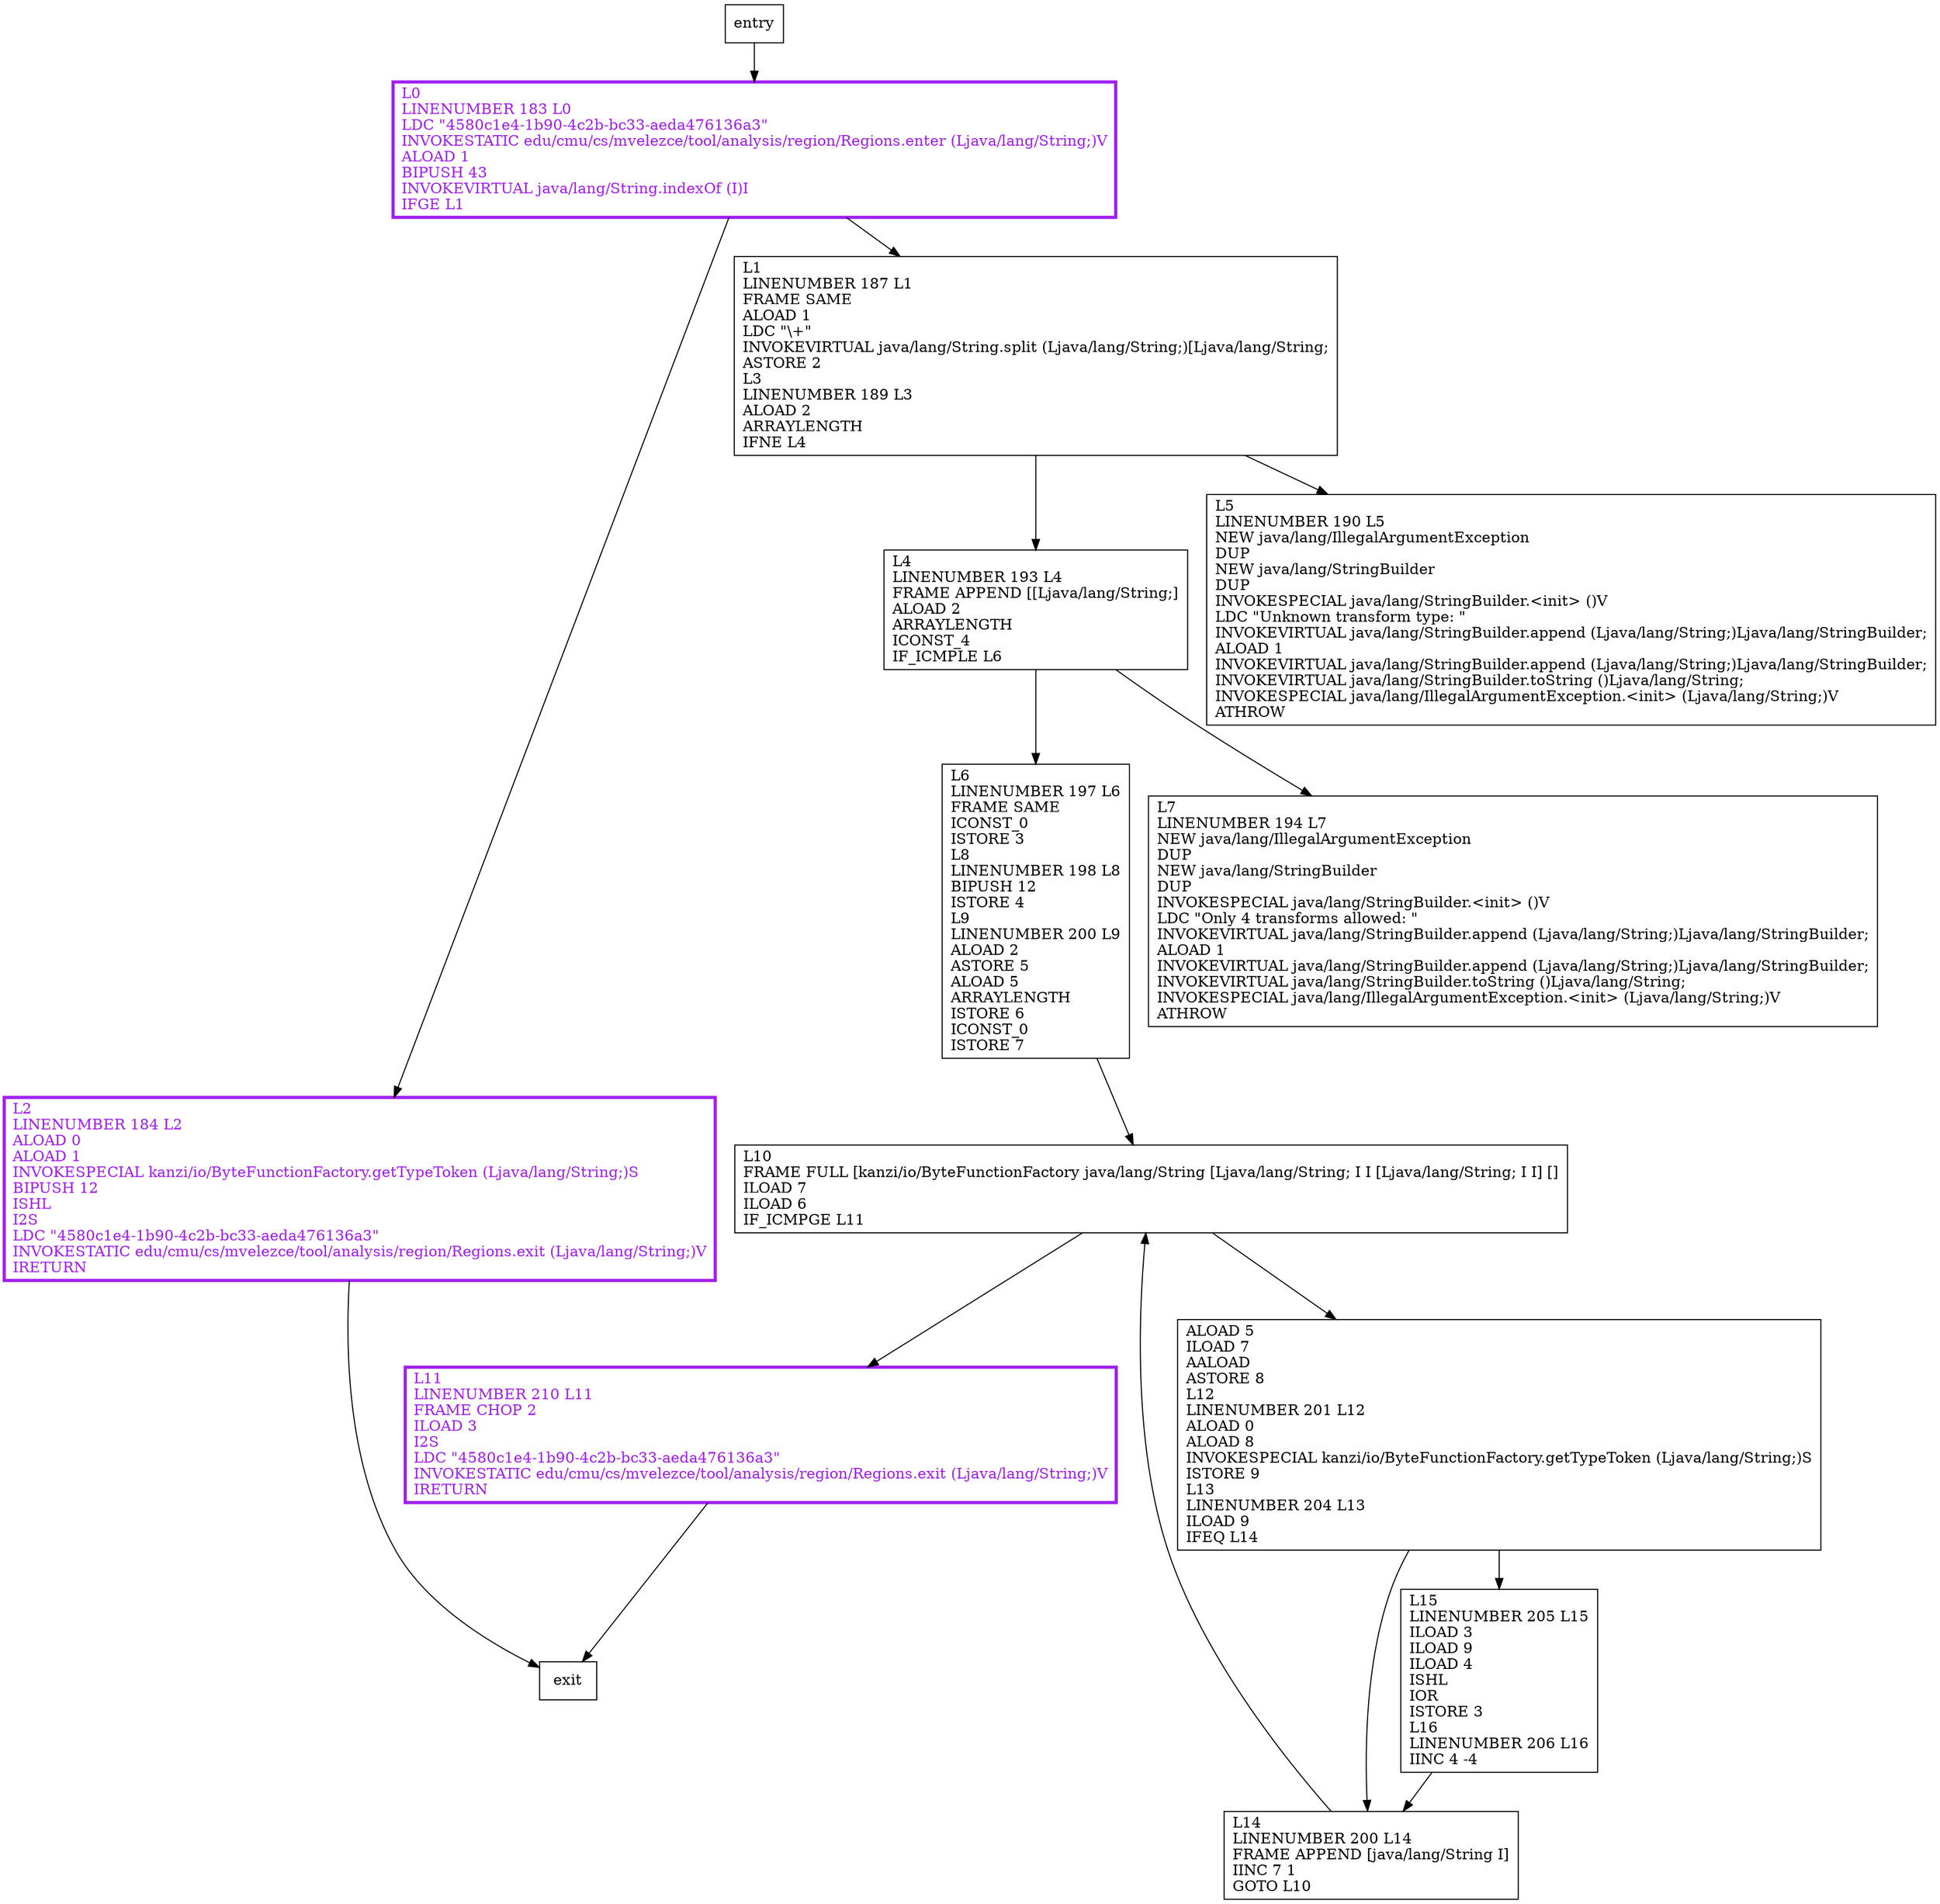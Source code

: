 digraph getType {
node [shape=record];
1415351989 [label="L4\lLINENUMBER 193 L4\lFRAME APPEND [[Ljava/lang/String;]\lALOAD 2\lARRAYLENGTH\lICONST_4\lIF_ICMPLE L6\l"];
1558889277 [label="L2\lLINENUMBER 184 L2\lALOAD 0\lALOAD 1\lINVOKESPECIAL kanzi/io/ByteFunctionFactory.getTypeToken (Ljava/lang/String;)S\lBIPUSH 12\lISHL\lI2S\lLDC \"4580c1e4-1b90-4c2b-bc33-aeda476136a3\"\lINVOKESTATIC edu/cmu/cs/mvelezce/tool/analysis/region/Regions.exit (Ljava/lang/String;)V\lIRETURN\l"];
523466662 [label="ALOAD 5\lILOAD 7\lAALOAD\lASTORE 8\lL12\lLINENUMBER 201 L12\lALOAD 0\lALOAD 8\lINVOKESPECIAL kanzi/io/ByteFunctionFactory.getTypeToken (Ljava/lang/String;)S\lISTORE 9\lL13\lLINENUMBER 204 L13\lILOAD 9\lIFEQ L14\l"];
329562380 [label="L6\lLINENUMBER 197 L6\lFRAME SAME\lICONST_0\lISTORE 3\lL8\lLINENUMBER 198 L8\lBIPUSH 12\lISTORE 4\lL9\lLINENUMBER 200 L9\lALOAD 2\lASTORE 5\lALOAD 5\lARRAYLENGTH\lISTORE 6\lICONST_0\lISTORE 7\l"];
703185301 [label="L14\lLINENUMBER 200 L14\lFRAME APPEND [java/lang/String I]\lIINC 7 1\lGOTO L10\l"];
1937201378 [label="L0\lLINENUMBER 183 L0\lLDC \"4580c1e4-1b90-4c2b-bc33-aeda476136a3\"\lINVOKESTATIC edu/cmu/cs/mvelezce/tool/analysis/region/Regions.enter (Ljava/lang/String;)V\lALOAD 1\lBIPUSH 43\lINVOKEVIRTUAL java/lang/String.indexOf (I)I\lIFGE L1\l"];
1366126375 [label="L10\lFRAME FULL [kanzi/io/ByteFunctionFactory java/lang/String [Ljava/lang/String; I I [Ljava/lang/String; I I] []\lILOAD 7\lILOAD 6\lIF_ICMPGE L11\l"];
755265893 [label="L1\lLINENUMBER 187 L1\lFRAME SAME\lALOAD 1\lLDC \"\\+\"\lINVOKEVIRTUAL java/lang/String.split (Ljava/lang/String;)[Ljava/lang/String;\lASTORE 2\lL3\lLINENUMBER 189 L3\lALOAD 2\lARRAYLENGTH\lIFNE L4\l"];
692355014 [label="L11\lLINENUMBER 210 L11\lFRAME CHOP 2\lILOAD 3\lI2S\lLDC \"4580c1e4-1b90-4c2b-bc33-aeda476136a3\"\lINVOKESTATIC edu/cmu/cs/mvelezce/tool/analysis/region/Regions.exit (Ljava/lang/String;)V\lIRETURN\l"];
488995988 [label="L5\lLINENUMBER 190 L5\lNEW java/lang/IllegalArgumentException\lDUP\lNEW java/lang/StringBuilder\lDUP\lINVOKESPECIAL java/lang/StringBuilder.\<init\> ()V\lLDC \"Unknown transform type: \"\lINVOKEVIRTUAL java/lang/StringBuilder.append (Ljava/lang/String;)Ljava/lang/StringBuilder;\lALOAD 1\lINVOKEVIRTUAL java/lang/StringBuilder.append (Ljava/lang/String;)Ljava/lang/StringBuilder;\lINVOKEVIRTUAL java/lang/StringBuilder.toString ()Ljava/lang/String;\lINVOKESPECIAL java/lang/IllegalArgumentException.\<init\> (Ljava/lang/String;)V\lATHROW\l"];
1532858821 [label="L15\lLINENUMBER 205 L15\lILOAD 3\lILOAD 9\lILOAD 4\lISHL\lIOR\lISTORE 3\lL16\lLINENUMBER 206 L16\lIINC 4 -4\l"];
433943406 [label="L7\lLINENUMBER 194 L7\lNEW java/lang/IllegalArgumentException\lDUP\lNEW java/lang/StringBuilder\lDUP\lINVOKESPECIAL java/lang/StringBuilder.\<init\> ()V\lLDC \"Only 4 transforms allowed: \"\lINVOKEVIRTUAL java/lang/StringBuilder.append (Ljava/lang/String;)Ljava/lang/StringBuilder;\lALOAD 1\lINVOKEVIRTUAL java/lang/StringBuilder.append (Ljava/lang/String;)Ljava/lang/StringBuilder;\lINVOKEVIRTUAL java/lang/StringBuilder.toString ()Ljava/lang/String;\lINVOKESPECIAL java/lang/IllegalArgumentException.\<init\> (Ljava/lang/String;)V\lATHROW\l"];
entry;
exit;
523466662 -> 703185301;
523466662 -> 1532858821;
1937201378 -> 1558889277;
1937201378 -> 755265893;
1366126375 -> 523466662;
1366126375 -> 692355014;
1415351989 -> 329562380;
1415351989 -> 433943406;
entry -> 1937201378;
1558889277 -> exit;
329562380 -> 1366126375;
703185301 -> 1366126375;
755265893 -> 1415351989;
755265893 -> 488995988;
692355014 -> exit;
1532858821 -> 703185301;
1558889277[fontcolor="purple", penwidth=3, color="purple"];
1937201378[fontcolor="purple", penwidth=3, color="purple"];
692355014[fontcolor="purple", penwidth=3, color="purple"];
}

